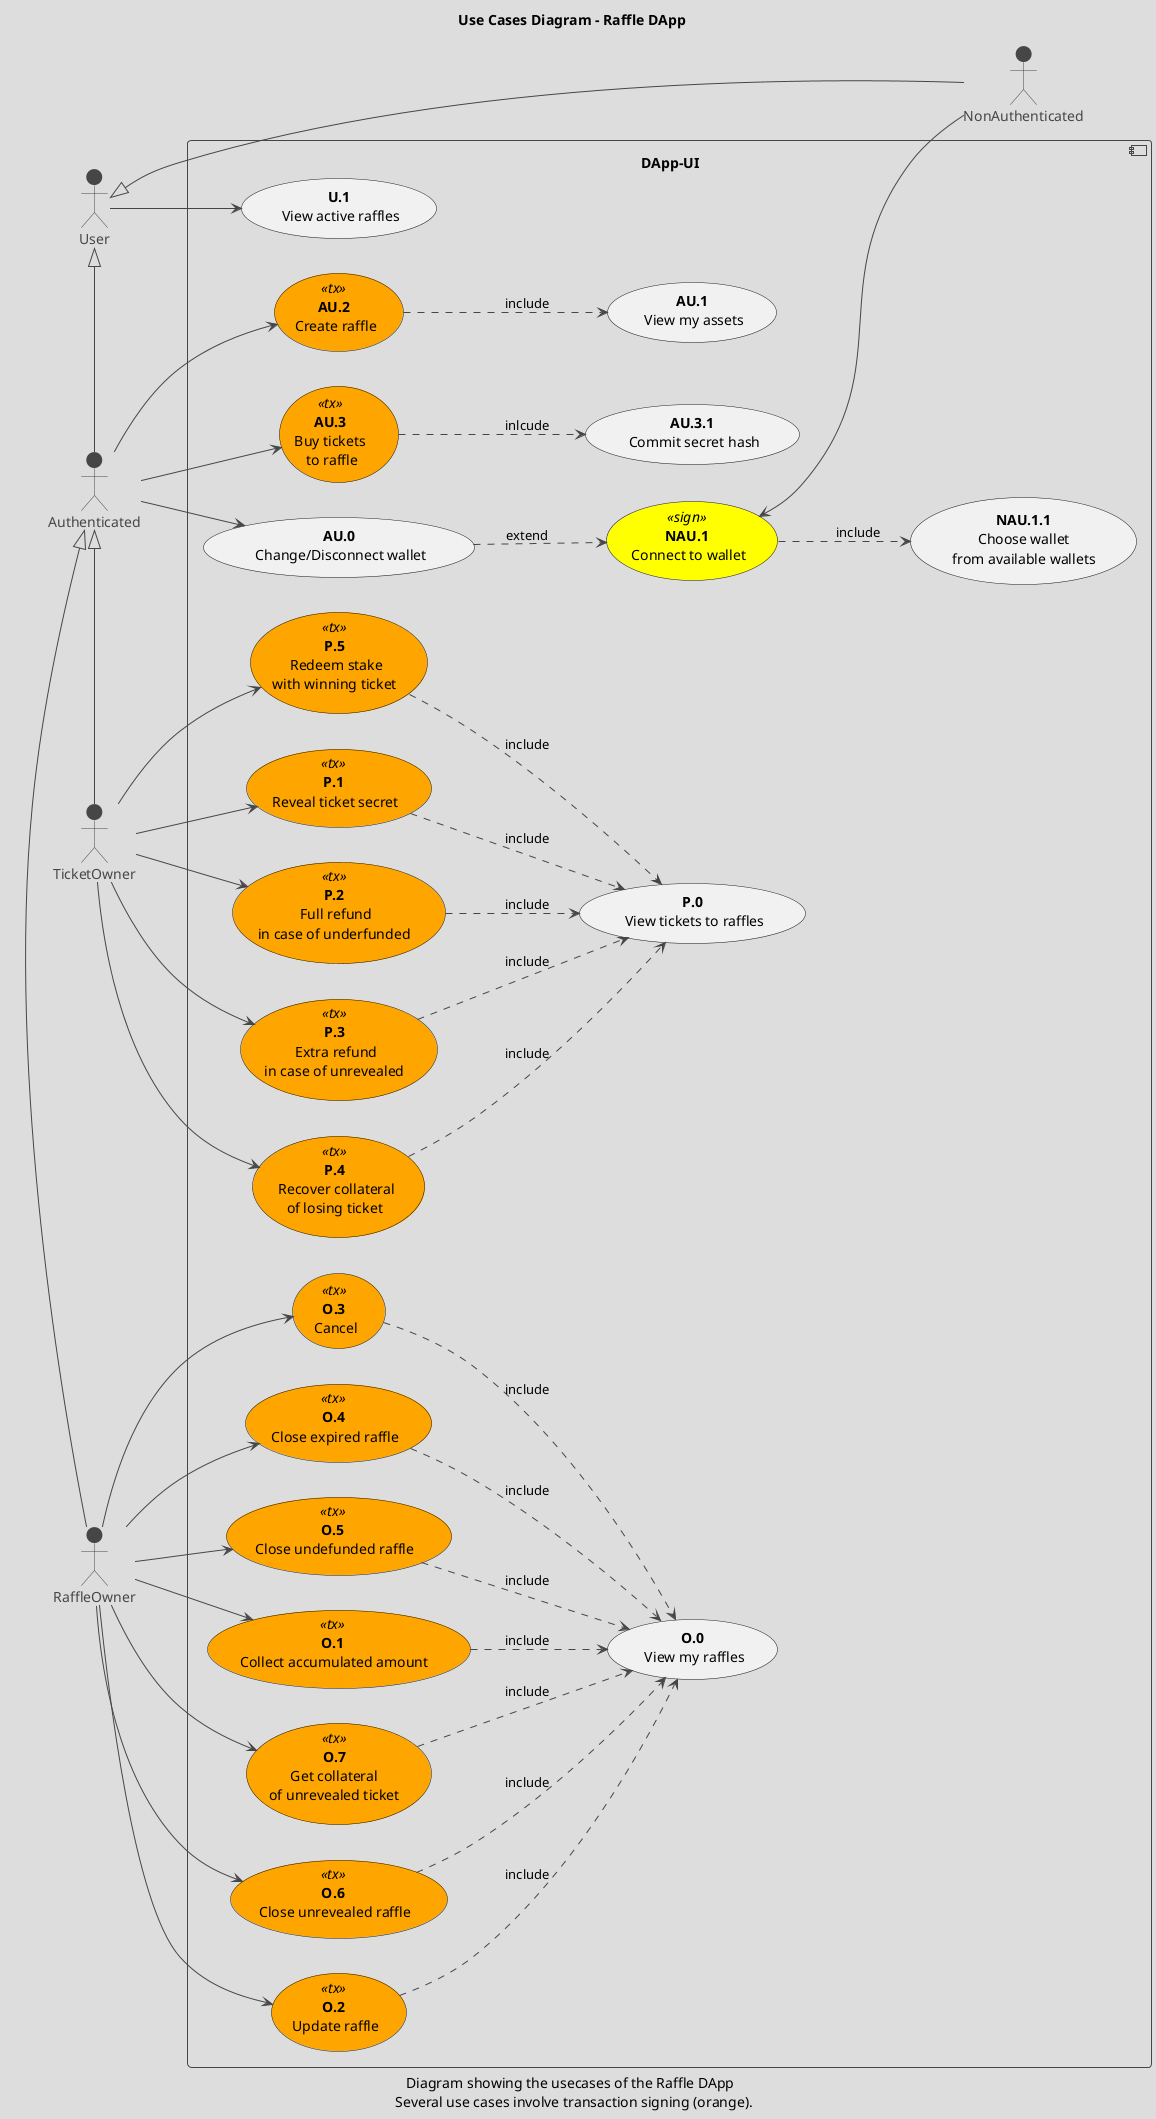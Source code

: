 @startuml RaffleDApp-UseCase


title Use Cases Diagram - Raffle DApp
caption Diagram showing the usecases of the Raffle DApp \n Several use cases involve transaction signing (orange).

!theme toy
skinparam usecase {
    BackgroundColor<<tx>> Orange
}
skinparam usecase {
    BackgroundColor<<sign>> Yellow
}



Actor User as U
Actor NonAuthenticated as NAU
Actor Authenticated as AU
Actor TicketOwner as P
Actor RaffleOwner as O

U  <|- AU
U  <|- NAU
AU <|- O
AU <|- P

left to right direction


component  (DApp-UI) as DApp{
    ' Any user
    usecase (<b>U.1\n View active raffles) as viewActive
    usecase (<b>NAU.1\n Connect to wallet) <<sign>> as connectToWallet
    usecase (<b>NAU.1.1\n Choose wallet \nfrom available wallets) as chooseWallet

    ' Authenticated user
    usecase (<b>AU.0\n Change/Disconnect wallet) as disconnectWallet
    usecase (<b>AU.1\n View my assets) as viewMyAssets
    usecase (<b>AU.2\n Create raffle) <<tx>>  as createRaffle
    usecase (<b>AU.3\nBuy tickets\n to raffle) <<tx>> as  buyTicket
    usecase (<b>AU.3.1\n Commit secret hash) as commit




    ' ' ' Organizer
    usecase (<b>O.0\n View my raffles) as viewMyRaffles
    usecase (<b>O.1\n Collect accumulated amount)  <<tx>>  as collectAmount
    usecase (<b>O.2\n Update raffle)  <<tx>>  as update
    usecase (<b>O.3\n Cancel) <<tx>>  as cancel
    usecase (<b>O.4\n Close expired raffle) <<tx>>  as closeExpired
    usecase (<b>O.5\n Close undefunded raffle) <<tx>>  as closeUnderfunded
    usecase (<b>O.6\n Close unrevealed raffle) <<tx>>  as closeUnrevealed
    usecase (<b>O.7\n Get collateral \nof unrevealed ticket) <<tx>>  as closeUnrevealedTicket

    ' ' ' Participants
    usecase (<b>P.0\n View tickets to raffles) as viewJoinedRaffles
    usecase (<b>P.1\n Reveal ticket secret) <<tx>> as reveal
    usecase (<b>P.2\n Full refund\nin case of underfunded) <<tx>> as fullRefund
    usecase (<b>P.3\n Extra refund\nin case of unrevealed) <<tx>> as extraRefund
    usecase (<b>P.4\n Recover collateral\nof losing ticket) <<tx>> as recoverCollateral
    usecase (<b>P.5\n Redeem stake\nwith winning ticket) <<tx>> as redeemWin
 
    buyTicket ..> commit : inlcude
    connectToWallet ..> chooseWallet : include
    disconnectWallet ..> connectToWallet : extend
    createRaffle ..> viewMyAssets : include


    collectAmount ..>  viewMyRaffles: include
    update ..> viewMyRaffles: include
    cancel ..> viewMyRaffles: include
    closeExpired ..> viewMyRaffles: include
    closeUnderfunded ..> viewMyRaffles: include
    closeUnrevealed ..> viewMyRaffles: include
    closeUnrevealedTicket ..> viewMyRaffles: include

    reveal ..> viewJoinedRaffles  : include
    fullRefund ..> viewJoinedRaffles  : include
    extraRefund ..> viewJoinedRaffles  : include
    recoverCollateral ..> viewJoinedRaffles  : include
    redeemWin ..> viewJoinedRaffles  : include
}


U -> viewActive

NAU -up-> connectToWallet

AU -left-> disconnectWallet
AU -left-> createRaffle
AU -right-> buyTicket

 
O -left-> collectAmount
O --> update
O --> cancel
O --> closeExpired
O --> closeUnderfunded
O -right-> closeUnrevealedTicket
O -right-> closeUnrevealed

P --> reveal
P --> fullRefund
P --> extraRefund
P --> recoverCollateral
P --> redeemWin





@enduml